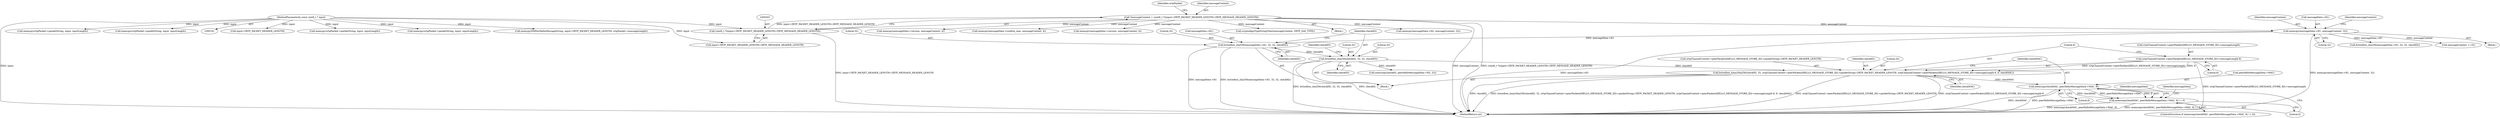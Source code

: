 digraph "0_bzrtp_bbb1e6e2f467ee4bd7b9a8c800e4f07343d7d99b@API" {
"1001204" [label="(Call,memcmp(checkMAC, peerHelloMessageData->MAC, 8))"];
"1001179" [label="(Call,bctoolbox_hmacSha256(checkH2, 32, zrtpChannelContext->peerPackets[HELLO_MESSAGE_STORE_ID]->packetString+ZRTP_PACKET_HEADER_LENGTH, zrtpChannelContext->peerPackets[HELLO_MESSAGE_STORE_ID]->messageLength-8, 8, checkMAC))"];
"1001160" [label="(Call,bctoolbox_sha256(checkH2, 32, 32, checkH3))"];
"1001153" [label="(Call,bctoolbox_sha256(messageData->H1, 32, 32, checkH2))"];
"1000945" [label="(Call,memcpy(messageData->H1, messageContent, 32))"];
"1000200" [label="(Call,*messageContent = (uint8_t *)(input+ZRTP_PACKET_HEADER_LENGTH+ZRTP_MESSAGE_HEADER_LENGTH))"];
"1000202" [label="(Call,(uint8_t *)(input+ZRTP_PACKET_HEADER_LENGTH+ZRTP_MESSAGE_HEADER_LENGTH))"];
"1000194" [label="(MethodParameterIn,const uint8_t * input)"];
"1001191" [label="(Call,zrtpChannelContext->peerPackets[HELLO_MESSAGE_STORE_ID]->messageLength-8)"];
"1001203" [label="(Call,memcmp(checkMAC, peerHelloMessageData->MAC, 8) != 0)"];
"1001164" [label="(Identifier,checkH3)"];
"1001157" [label="(Literal,32)"];
"1001218" [label="(Identifier,messageData)"];
"1001163" [label="(Literal,32)"];
"1000211" [label="(Identifier,zrtpPacket)"];
"1001168" [label="(Identifier,checkH3)"];
"1000200" [label="(Call,*messageContent = (uint8_t *)(input+ZRTP_PACKET_HEADER_LENGTH+ZRTP_MESSAGE_HEADER_LENGTH))"];
"1000945" [label="(Call,memcpy(messageData->H1, messageContent, 32))"];
"1000946" [label="(Call,messageData->H1)"];
"1000202" [label="(Call,(uint8_t *)(input+ZRTP_PACKET_HEADER_LENGTH+ZRTP_MESSAGE_HEADER_LENGTH))"];
"1001191" [label="(Call,zrtpChannelContext->peerPackets[HELLO_MESSAGE_STORE_ID]->messageLength-8)"];
"1001201" [label="(Identifier,checkMAC)"];
"1001206" [label="(Call,peerHelloMessageData->MAC)"];
"1000204" [label="(Call,input+ZRTP_PACKET_HEADER_LENGTH+ZRTP_MESSAGE_HEADER_LENGTH)"];
"1001200" [label="(Literal,8)"];
"1001204" [label="(Call,memcmp(checkMAC, peerHelloMessageData->MAC, 8))"];
"1001182" [label="(Call,zrtpChannelContext->peerPackets[HELLO_MESSAGE_STORE_ID]->packetString+ZRTP_PACKET_HEADER_LENGTH)"];
"1001080" [label="(Call,input+ZRTP_PACKET_HEADER_LENGTH)"];
"1000891" [label="(Call,memcpy(zrtpPacket->packetString, input, inputLength))"];
"1001167" [label="(Call,memcmp(checkH3, peerHelloMessageData->H3, 32))"];
"1001179" [label="(Call,bctoolbox_hmacSha256(checkH2, 32, zrtpChannelContext->peerPackets[HELLO_MESSAGE_STORE_ID]->packetString+ZRTP_PACKET_HEADER_LENGTH, zrtpChannelContext->peerPackets[HELLO_MESSAGE_STORE_ID]->messageLength-8, 8, checkMAC))"];
"1001159" [label="(Identifier,checkH2)"];
"1001162" [label="(Literal,32)"];
"1001202" [label="(ControlStructure,if (memcmp(checkMAC, peerHelloMessageData->MAC, 8) != 0))"];
"1001203" [label="(Call,memcmp(checkMAC, peerHelloMessageData->MAC, 8) != 0)"];
"1000952" [label="(Identifier,messageContent)"];
"1000988" [label="(Call,bctoolbox_sha256(messageData->H1, 32, 32, checkH2))"];
"1000951" [label="(Call,messageContent +=32)"];
"1001210" [label="(Literal,0)"];
"1000201" [label="(Identifier,messageContent)"];
"1001153" [label="(Call,bctoolbox_sha256(messageData->H1, 32, 32, checkH2))"];
"1000949" [label="(Identifier,messageContent)"];
"1000224" [label="(Call,memcpy(messageData->version, messageContent, 4))"];
"1000588" [label="(Call,memcpy(zrtpPacket->packetString, input, inputLength))"];
"1001158" [label="(Literal,32)"];
"1001192" [label="(Call,zrtpChannelContext->peerPackets[HELLO_MESSAGE_STORE_ID]->messageLength)"];
"1001213" [label="(Identifier,messageData)"];
"1001180" [label="(Identifier,checkH2)"];
"1001160" [label="(Call,bctoolbox_sha256(checkH2, 32, 32, checkH3))"];
"1000900" [label="(Block,)"];
"1001078" [label="(Call,memcpy(DHPartHelloMessageString, input+ZRTP_PACKET_HEADER_LENGTH, zrtpPacket->messageLength))"];
"1001209" [label="(Literal,8)"];
"1001379" [label="(Call,memcpy(messageData->confirm_mac, messageContent, 8))"];
"1001199" [label="(Literal,8)"];
"1001941" [label="(Call,memcpy(messageData->version, messageContent, 4))"];
"1001181" [label="(Literal,32)"];
"1001124" [label="(Block,)"];
"1001154" [label="(Call,messageData->H1)"];
"1000950" [label="(Literal,32)"];
"1001161" [label="(Identifier,checkH2)"];
"1001205" [label="(Identifier,checkMAC)"];
"1000812" [label="(Call,cryptoAlgoTypeStringToInt(messageContent, ZRTP_SAS_TYPE))"];
"1001966" [label="(MethodReturn,int)"];
"1000197" [label="(Block,)"];
"1001915" [label="(Call,memcpy(zrtpPacket->packetString, input, inputLength))"];
"1000624" [label="(Call,memcpy(messageData->H2, messageContent, 32))"];
"1001285" [label="(Call,memcpy(zrtpPacket->packetString, input, inputLength))"];
"1000194" [label="(MethodParameterIn,const uint8_t * input)"];
"1001204" -> "1001203"  [label="AST: "];
"1001204" -> "1001209"  [label="CFG: "];
"1001205" -> "1001204"  [label="AST: "];
"1001206" -> "1001204"  [label="AST: "];
"1001209" -> "1001204"  [label="AST: "];
"1001210" -> "1001204"  [label="CFG: "];
"1001204" -> "1001966"  [label="DDG: checkMAC"];
"1001204" -> "1001966"  [label="DDG: peerHelloMessageData->MAC"];
"1001204" -> "1001203"  [label="DDG: checkMAC"];
"1001204" -> "1001203"  [label="DDG: peerHelloMessageData->MAC"];
"1001204" -> "1001203"  [label="DDG: 8"];
"1001179" -> "1001204"  [label="DDG: checkMAC"];
"1001179" -> "1001124"  [label="AST: "];
"1001179" -> "1001201"  [label="CFG: "];
"1001180" -> "1001179"  [label="AST: "];
"1001181" -> "1001179"  [label="AST: "];
"1001182" -> "1001179"  [label="AST: "];
"1001191" -> "1001179"  [label="AST: "];
"1001200" -> "1001179"  [label="AST: "];
"1001201" -> "1001179"  [label="AST: "];
"1001205" -> "1001179"  [label="CFG: "];
"1001179" -> "1001966"  [label="DDG: bctoolbox_hmacSha256(checkH2, 32, zrtpChannelContext->peerPackets[HELLO_MESSAGE_STORE_ID]->packetString+ZRTP_PACKET_HEADER_LENGTH, zrtpChannelContext->peerPackets[HELLO_MESSAGE_STORE_ID]->messageLength-8, 8, checkMAC)"];
"1001179" -> "1001966"  [label="DDG: zrtpChannelContext->peerPackets[HELLO_MESSAGE_STORE_ID]->packetString+ZRTP_PACKET_HEADER_LENGTH"];
"1001179" -> "1001966"  [label="DDG: zrtpChannelContext->peerPackets[HELLO_MESSAGE_STORE_ID]->messageLength-8"];
"1001179" -> "1001966"  [label="DDG: checkH2"];
"1001160" -> "1001179"  [label="DDG: checkH2"];
"1001191" -> "1001179"  [label="DDG: zrtpChannelContext->peerPackets[HELLO_MESSAGE_STORE_ID]->messageLength"];
"1001191" -> "1001179"  [label="DDG: 8"];
"1001160" -> "1001124"  [label="AST: "];
"1001160" -> "1001164"  [label="CFG: "];
"1001161" -> "1001160"  [label="AST: "];
"1001162" -> "1001160"  [label="AST: "];
"1001163" -> "1001160"  [label="AST: "];
"1001164" -> "1001160"  [label="AST: "];
"1001168" -> "1001160"  [label="CFG: "];
"1001160" -> "1001966"  [label="DDG: bctoolbox_sha256(checkH2, 32, 32, checkH3)"];
"1001160" -> "1001966"  [label="DDG: checkH2"];
"1001153" -> "1001160"  [label="DDG: checkH2"];
"1001160" -> "1001167"  [label="DDG: checkH3"];
"1001153" -> "1001124"  [label="AST: "];
"1001153" -> "1001159"  [label="CFG: "];
"1001154" -> "1001153"  [label="AST: "];
"1001157" -> "1001153"  [label="AST: "];
"1001158" -> "1001153"  [label="AST: "];
"1001159" -> "1001153"  [label="AST: "];
"1001161" -> "1001153"  [label="CFG: "];
"1001153" -> "1001966"  [label="DDG: messageData->H1"];
"1001153" -> "1001966"  [label="DDG: bctoolbox_sha256(messageData->H1, 32, 32, checkH2)"];
"1000945" -> "1001153"  [label="DDG: messageData->H1"];
"1000945" -> "1000900"  [label="AST: "];
"1000945" -> "1000950"  [label="CFG: "];
"1000946" -> "1000945"  [label="AST: "];
"1000949" -> "1000945"  [label="AST: "];
"1000950" -> "1000945"  [label="AST: "];
"1000952" -> "1000945"  [label="CFG: "];
"1000945" -> "1001966"  [label="DDG: messageData->H1"];
"1000945" -> "1001966"  [label="DDG: memcpy(messageData->H1, messageContent, 32)"];
"1000200" -> "1000945"  [label="DDG: messageContent"];
"1000945" -> "1000951"  [label="DDG: messageContent"];
"1000945" -> "1000988"  [label="DDG: messageData->H1"];
"1000200" -> "1000197"  [label="AST: "];
"1000200" -> "1000202"  [label="CFG: "];
"1000201" -> "1000200"  [label="AST: "];
"1000202" -> "1000200"  [label="AST: "];
"1000211" -> "1000200"  [label="CFG: "];
"1000200" -> "1001966"  [label="DDG: messageContent"];
"1000200" -> "1001966"  [label="DDG: (uint8_t *)(input+ZRTP_PACKET_HEADER_LENGTH+ZRTP_MESSAGE_HEADER_LENGTH)"];
"1000202" -> "1000200"  [label="DDG: input+ZRTP_PACKET_HEADER_LENGTH+ZRTP_MESSAGE_HEADER_LENGTH"];
"1000200" -> "1000224"  [label="DDG: messageContent"];
"1000200" -> "1000624"  [label="DDG: messageContent"];
"1000200" -> "1000812"  [label="DDG: messageContent"];
"1000200" -> "1001379"  [label="DDG: messageContent"];
"1000200" -> "1001941"  [label="DDG: messageContent"];
"1000202" -> "1000204"  [label="CFG: "];
"1000203" -> "1000202"  [label="AST: "];
"1000204" -> "1000202"  [label="AST: "];
"1000202" -> "1001966"  [label="DDG: input+ZRTP_PACKET_HEADER_LENGTH+ZRTP_MESSAGE_HEADER_LENGTH"];
"1000194" -> "1000202"  [label="DDG: input"];
"1000194" -> "1000191"  [label="AST: "];
"1000194" -> "1001966"  [label="DDG: input"];
"1000194" -> "1000204"  [label="DDG: input"];
"1000194" -> "1000588"  [label="DDG: input"];
"1000194" -> "1000891"  [label="DDG: input"];
"1000194" -> "1001078"  [label="DDG: input"];
"1000194" -> "1001080"  [label="DDG: input"];
"1000194" -> "1001285"  [label="DDG: input"];
"1000194" -> "1001915"  [label="DDG: input"];
"1001191" -> "1001199"  [label="CFG: "];
"1001192" -> "1001191"  [label="AST: "];
"1001199" -> "1001191"  [label="AST: "];
"1001200" -> "1001191"  [label="CFG: "];
"1001191" -> "1001966"  [label="DDG: zrtpChannelContext->peerPackets[HELLO_MESSAGE_STORE_ID]->messageLength"];
"1001203" -> "1001202"  [label="AST: "];
"1001203" -> "1001210"  [label="CFG: "];
"1001210" -> "1001203"  [label="AST: "];
"1001213" -> "1001203"  [label="CFG: "];
"1001218" -> "1001203"  [label="CFG: "];
"1001203" -> "1001966"  [label="DDG: memcmp(checkMAC, peerHelloMessageData->MAC, 8)"];
"1001203" -> "1001966"  [label="DDG: memcmp(checkMAC, peerHelloMessageData->MAC, 8) != 0"];
}
